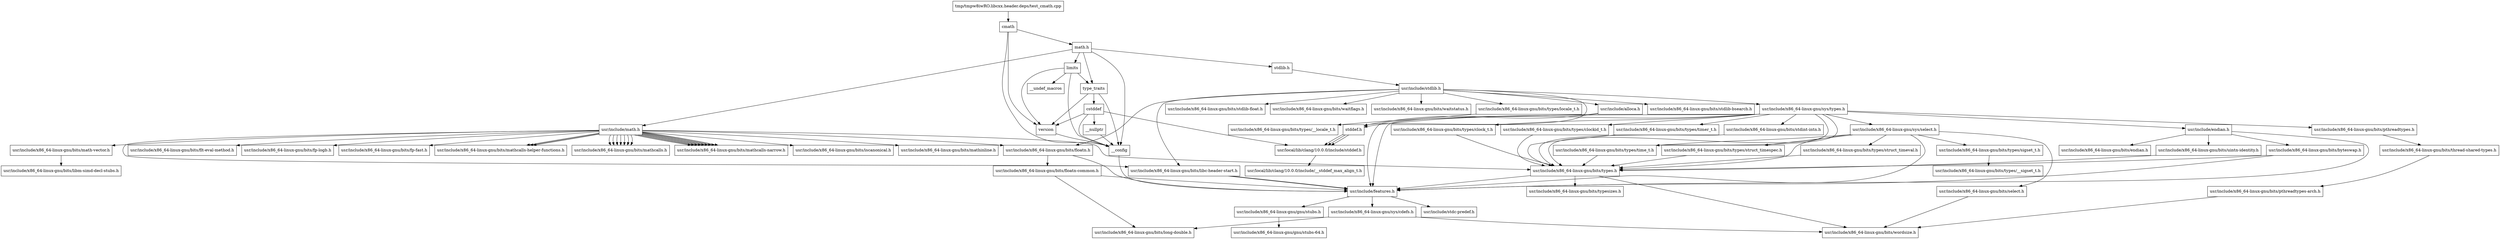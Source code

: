 digraph "dependencies" {
  header_1 [ shape="box", label="cmath"];
  header_0 [ shape="box", label="tmp/tmpw8iwRO.libcxx.header.deps/test_cmath.cpp"];
  header_2 [ shape="box", label="__config"];
  header_3 [ shape="box", label="usr/include/features.h"];
  header_4 [ shape="box", label="usr/include/stdc-predef.h"];
  header_5 [ shape="box", label="usr/include/x86_64-linux-gnu/sys/cdefs.h"];
  header_6 [ shape="box", label="usr/include/x86_64-linux-gnu/bits/wordsize.h"];
  header_7 [ shape="box", label="usr/include/x86_64-linux-gnu/bits/long-double.h"];
  header_8 [ shape="box", label="usr/include/x86_64-linux-gnu/gnu/stubs.h"];
  header_9 [ shape="box", label="usr/include/x86_64-linux-gnu/gnu/stubs-64.h"];
  header_11 [ shape="box", label="math.h"];
  header_12 [ shape="box", label="stdlib.h"];
  header_13 [ shape="box", label="usr/include/stdlib.h"];
  header_14 [ shape="box", label="usr/include/x86_64-linux-gnu/bits/libc-header-start.h"];
  header_15 [ shape="box", label="stddef.h"];
  header_16 [ shape="box", label="usr/local/lib/clang/10.0.0/include/stddef.h"];
  header_17 [ shape="box", label="usr/include/x86_64-linux-gnu/bits/waitflags.h"];
  header_18 [ shape="box", label="usr/include/x86_64-linux-gnu/bits/waitstatus.h"];
  header_19 [ shape="box", label="usr/include/x86_64-linux-gnu/bits/floatn.h"];
  header_20 [ shape="box", label="usr/include/x86_64-linux-gnu/bits/floatn-common.h"];
  header_21 [ shape="box", label="usr/include/x86_64-linux-gnu/bits/types/locale_t.h"];
  header_22 [ shape="box", label="usr/include/x86_64-linux-gnu/bits/types/__locale_t.h"];
  header_23 [ shape="box", label="usr/include/x86_64-linux-gnu/sys/types.h"];
  header_24 [ shape="box", label="usr/include/x86_64-linux-gnu/bits/types.h"];
  header_25 [ shape="box", label="usr/include/x86_64-linux-gnu/bits/typesizes.h"];
  header_26 [ shape="box", label="usr/include/x86_64-linux-gnu/bits/types/clock_t.h"];
  header_27 [ shape="box", label="usr/include/x86_64-linux-gnu/bits/types/clockid_t.h"];
  header_28 [ shape="box", label="usr/include/x86_64-linux-gnu/bits/types/time_t.h"];
  header_29 [ shape="box", label="usr/include/x86_64-linux-gnu/bits/types/timer_t.h"];
  header_30 [ shape="box", label="usr/include/x86_64-linux-gnu/bits/stdint-intn.h"];
  header_31 [ shape="box", label="usr/include/endian.h"];
  header_32 [ shape="box", label="usr/include/x86_64-linux-gnu/bits/endian.h"];
  header_33 [ shape="box", label="usr/include/x86_64-linux-gnu/bits/byteswap.h"];
  header_34 [ shape="box", label="usr/include/x86_64-linux-gnu/bits/uintn-identity.h"];
  header_35 [ shape="box", label="usr/include/x86_64-linux-gnu/sys/select.h"];
  header_36 [ shape="box", label="usr/include/x86_64-linux-gnu/bits/select.h"];
  header_37 [ shape="box", label="usr/include/x86_64-linux-gnu/bits/types/sigset_t.h"];
  header_38 [ shape="box", label="usr/include/x86_64-linux-gnu/bits/types/__sigset_t.h"];
  header_39 [ shape="box", label="usr/include/x86_64-linux-gnu/bits/types/struct_timeval.h"];
  header_40 [ shape="box", label="usr/include/x86_64-linux-gnu/bits/types/struct_timespec.h"];
  header_41 [ shape="box", label="usr/include/x86_64-linux-gnu/bits/pthreadtypes.h"];
  header_42 [ shape="box", label="usr/include/x86_64-linux-gnu/bits/thread-shared-types.h"];
  header_43 [ shape="box", label="usr/include/x86_64-linux-gnu/bits/pthreadtypes-arch.h"];
  header_44 [ shape="box", label="usr/include/alloca.h"];
  header_45 [ shape="box", label="usr/include/x86_64-linux-gnu/bits/stdlib-bsearch.h"];
  header_46 [ shape="box", label="usr/include/x86_64-linux-gnu/bits/stdlib-float.h"];
  header_47 [ shape="box", label="usr/include/math.h"];
  header_48 [ shape="box", label="usr/include/x86_64-linux-gnu/bits/math-vector.h"];
  header_49 [ shape="box", label="usr/include/x86_64-linux-gnu/bits/libm-simd-decl-stubs.h"];
  header_50 [ shape="box", label="usr/include/x86_64-linux-gnu/bits/flt-eval-method.h"];
  header_51 [ shape="box", label="usr/include/x86_64-linux-gnu/bits/fp-logb.h"];
  header_52 [ shape="box", label="usr/include/x86_64-linux-gnu/bits/fp-fast.h"];
  header_53 [ shape="box", label="usr/include/x86_64-linux-gnu/bits/mathcalls-helper-functions.h"];
  header_54 [ shape="box", label="usr/include/x86_64-linux-gnu/bits/mathcalls.h"];
  header_55 [ shape="box", label="usr/include/x86_64-linux-gnu/bits/mathcalls-narrow.h"];
  header_56 [ shape="box", label="usr/include/x86_64-linux-gnu/bits/iscanonical.h"];
  header_57 [ shape="box", label="usr/include/x86_64-linux-gnu/bits/mathinline.h"];
  header_58 [ shape="box", label="type_traits"];
  header_59 [ shape="box", label="cstddef"];
  header_60 [ shape="box", label="version"];
  header_61 [ shape="box", label="usr/local/lib/clang/10.0.0/include/__stddef_max_align_t.h"];
  header_62 [ shape="box", label="__nullptr"];
  header_63 [ shape="box", label="limits"];
  header_64 [ shape="box", label="__undef_macros"];
  header_8 -> header_9;
  header_30 -> header_24;
  header_63 -> header_2;
  header_63 -> header_58;
  header_63 -> header_64;
  header_63 -> header_60;
  header_44 -> header_3;
  header_44 -> header_15;
  header_58 -> header_2;
  header_58 -> header_59;
  header_58 -> header_60;
  header_3 -> header_4;
  header_3 -> header_5;
  header_3 -> header_8;
  header_2 -> header_3;
  header_12 -> header_13;
  header_28 -> header_24;
  header_62 -> header_2;
  header_1 -> header_2;
  header_1 -> header_11;
  header_1 -> header_60;
  header_41 -> header_42;
  header_14 -> header_3;
  header_14 -> header_3;
  header_33 -> header_3;
  header_33 -> header_24;
  header_47 -> header_14;
  header_47 -> header_24;
  header_47 -> header_48;
  header_47 -> header_19;
  header_47 -> header_50;
  header_47 -> header_51;
  header_47 -> header_52;
  header_47 -> header_53;
  header_47 -> header_54;
  header_47 -> header_53;
  header_47 -> header_54;
  header_47 -> header_53;
  header_47 -> header_54;
  header_47 -> header_54;
  header_47 -> header_54;
  header_47 -> header_54;
  header_47 -> header_54;
  header_47 -> header_55;
  header_47 -> header_55;
  header_47 -> header_55;
  header_47 -> header_55;
  header_47 -> header_55;
  header_47 -> header_55;
  header_47 -> header_55;
  header_47 -> header_55;
  header_47 -> header_55;
  header_47 -> header_56;
  header_47 -> header_57;
  header_31 -> header_3;
  header_31 -> header_32;
  header_31 -> header_33;
  header_31 -> header_34;
  header_35 -> header_3;
  header_35 -> header_24;
  header_35 -> header_36;
  header_35 -> header_37;
  header_35 -> header_28;
  header_35 -> header_39;
  header_35 -> header_40;
  header_60 -> header_2;
  header_15 -> header_16;
  header_15 -> header_16;
  header_15 -> header_16;
  header_48 -> header_49;
  header_27 -> header_24;
  header_43 -> header_6;
  header_29 -> header_24;
  header_5 -> header_6;
  header_5 -> header_7;
  header_39 -> header_24;
  header_36 -> header_6;
  header_24 -> header_3;
  header_24 -> header_6;
  header_24 -> header_25;
  header_59 -> header_2;
  header_59 -> header_60;
  header_59 -> header_16;
  header_59 -> header_62;
  header_40 -> header_24;
  header_11 -> header_2;
  header_11 -> header_12;
  header_11 -> header_47;
  header_11 -> header_58;
  header_11 -> header_63;
  header_34 -> header_24;
  header_0 -> header_1;
  header_16 -> header_61;
  header_37 -> header_38;
  header_42 -> header_43;
  header_23 -> header_3;
  header_23 -> header_24;
  header_23 -> header_26;
  header_23 -> header_27;
  header_23 -> header_28;
  header_23 -> header_29;
  header_23 -> header_15;
  header_23 -> header_30;
  header_23 -> header_31;
  header_23 -> header_35;
  header_23 -> header_41;
  header_13 -> header_14;
  header_13 -> header_15;
  header_13 -> header_17;
  header_13 -> header_18;
  header_13 -> header_19;
  header_13 -> header_21;
  header_13 -> header_23;
  header_13 -> header_44;
  header_13 -> header_45;
  header_13 -> header_46;
  header_26 -> header_24;
  header_19 -> header_3;
  header_19 -> header_20;
  header_21 -> header_22;
  header_20 -> header_3;
  header_20 -> header_7;
}
